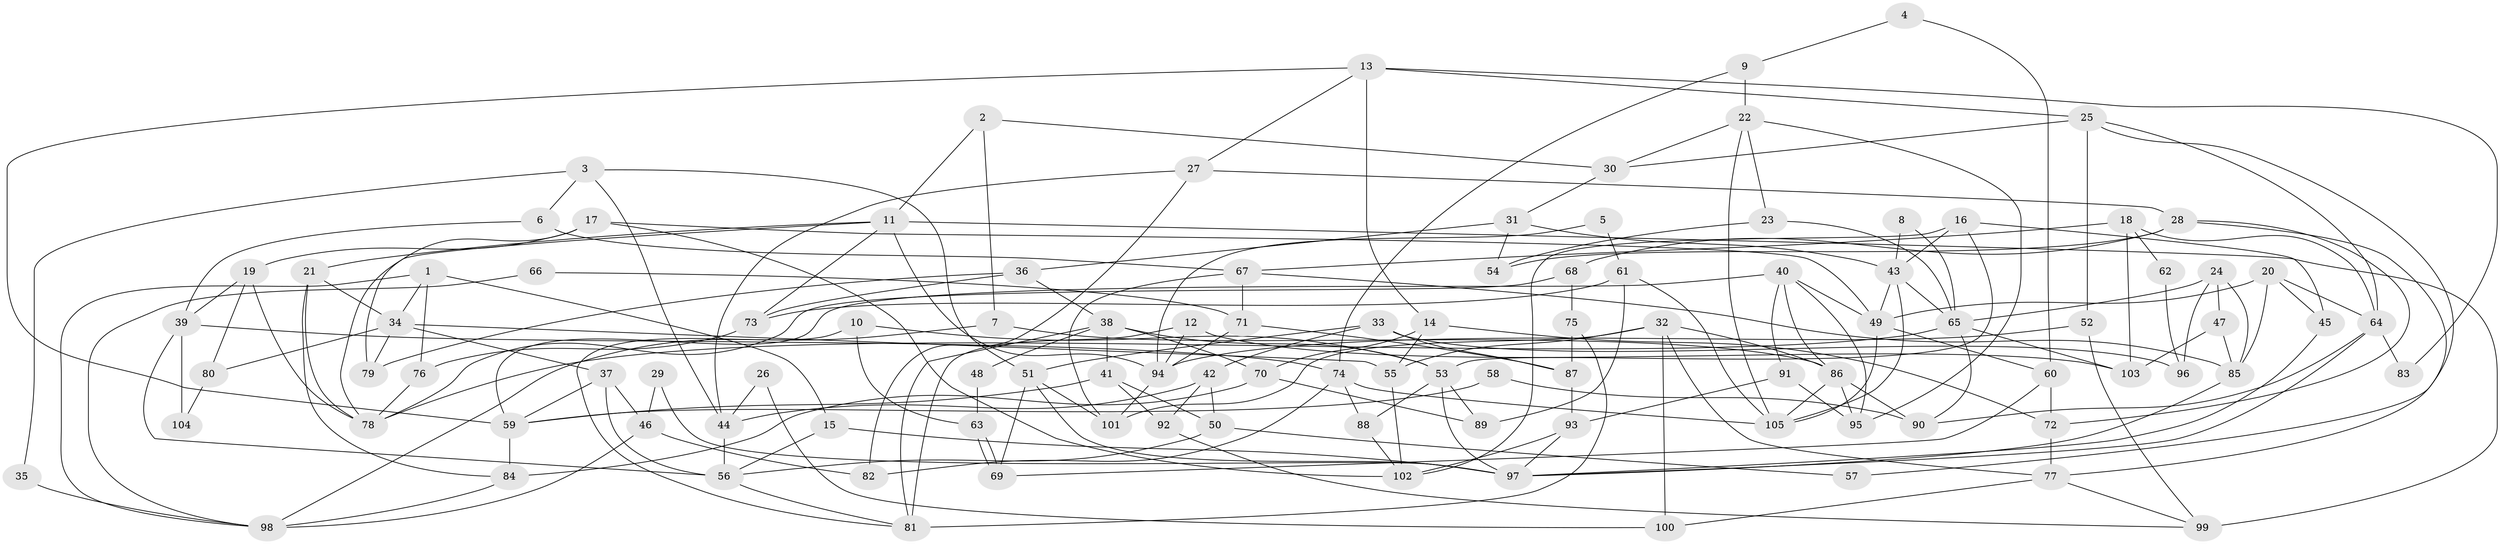 // coarse degree distribution, {12: 0.023809523809523808, 6: 0.07142857142857142, 10: 0.14285714285714285, 5: 0.14285714285714285, 8: 0.07142857142857142, 13: 0.023809523809523808, 4: 0.19047619047619047, 7: 0.07142857142857142, 9: 0.07142857142857142, 11: 0.023809523809523808, 2: 0.07142857142857142, 3: 0.09523809523809523}
// Generated by graph-tools (version 1.1) at 2025/18/03/04/25 18:18:58]
// undirected, 105 vertices, 210 edges
graph export_dot {
graph [start="1"]
  node [color=gray90,style=filled];
  1;
  2;
  3;
  4;
  5;
  6;
  7;
  8;
  9;
  10;
  11;
  12;
  13;
  14;
  15;
  16;
  17;
  18;
  19;
  20;
  21;
  22;
  23;
  24;
  25;
  26;
  27;
  28;
  29;
  30;
  31;
  32;
  33;
  34;
  35;
  36;
  37;
  38;
  39;
  40;
  41;
  42;
  43;
  44;
  45;
  46;
  47;
  48;
  49;
  50;
  51;
  52;
  53;
  54;
  55;
  56;
  57;
  58;
  59;
  60;
  61;
  62;
  63;
  64;
  65;
  66;
  67;
  68;
  69;
  70;
  71;
  72;
  73;
  74;
  75;
  76;
  77;
  78;
  79;
  80;
  81;
  82;
  83;
  84;
  85;
  86;
  87;
  88;
  89;
  90;
  91;
  92;
  93;
  94;
  95;
  96;
  97;
  98;
  99;
  100;
  101;
  102;
  103;
  104;
  105;
  1 -- 34;
  1 -- 15;
  1 -- 76;
  1 -- 98;
  2 -- 11;
  2 -- 30;
  2 -- 7;
  3 -- 51;
  3 -- 6;
  3 -- 35;
  3 -- 44;
  4 -- 9;
  4 -- 60;
  5 -- 94;
  5 -- 61;
  6 -- 67;
  6 -- 39;
  7 -- 86;
  7 -- 98;
  8 -- 43;
  8 -- 65;
  9 -- 22;
  9 -- 74;
  10 -- 81;
  10 -- 53;
  10 -- 63;
  11 -- 94;
  11 -- 78;
  11 -- 21;
  11 -- 73;
  11 -- 99;
  12 -- 81;
  12 -- 94;
  12 -- 103;
  13 -- 59;
  13 -- 14;
  13 -- 25;
  13 -- 27;
  13 -- 83;
  14 -- 72;
  14 -- 55;
  14 -- 70;
  15 -- 56;
  15 -- 97;
  16 -- 53;
  16 -- 102;
  16 -- 43;
  16 -- 45;
  17 -- 49;
  17 -- 79;
  17 -- 19;
  17 -- 102;
  18 -- 103;
  18 -- 67;
  18 -- 62;
  18 -- 64;
  19 -- 39;
  19 -- 78;
  19 -- 80;
  20 -- 85;
  20 -- 49;
  20 -- 45;
  20 -- 64;
  21 -- 78;
  21 -- 34;
  21 -- 84;
  22 -- 105;
  22 -- 30;
  22 -- 23;
  22 -- 95;
  23 -- 65;
  23 -- 54;
  24 -- 47;
  24 -- 65;
  24 -- 85;
  24 -- 96;
  25 -- 64;
  25 -- 30;
  25 -- 52;
  25 -- 57;
  26 -- 44;
  26 -- 100;
  27 -- 44;
  27 -- 28;
  27 -- 82;
  28 -- 54;
  28 -- 68;
  28 -- 72;
  28 -- 77;
  29 -- 46;
  29 -- 97;
  30 -- 31;
  31 -- 36;
  31 -- 43;
  31 -- 54;
  32 -- 86;
  32 -- 55;
  32 -- 77;
  32 -- 100;
  32 -- 101;
  33 -- 42;
  33 -- 51;
  33 -- 87;
  33 -- 96;
  34 -- 37;
  34 -- 55;
  34 -- 79;
  34 -- 80;
  35 -- 98;
  36 -- 73;
  36 -- 38;
  36 -- 79;
  37 -- 56;
  37 -- 59;
  37 -- 46;
  38 -- 70;
  38 -- 53;
  38 -- 41;
  38 -- 48;
  38 -- 81;
  39 -- 74;
  39 -- 56;
  39 -- 104;
  40 -- 49;
  40 -- 95;
  40 -- 59;
  40 -- 86;
  40 -- 91;
  41 -- 59;
  41 -- 50;
  41 -- 92;
  42 -- 44;
  42 -- 92;
  42 -- 50;
  43 -- 65;
  43 -- 49;
  43 -- 105;
  44 -- 56;
  45 -- 97;
  46 -- 98;
  46 -- 82;
  47 -- 85;
  47 -- 103;
  48 -- 63;
  49 -- 60;
  49 -- 105;
  50 -- 56;
  50 -- 57;
  51 -- 97;
  51 -- 101;
  51 -- 69;
  52 -- 99;
  52 -- 94;
  53 -- 97;
  53 -- 88;
  53 -- 89;
  55 -- 102;
  56 -- 81;
  58 -- 90;
  58 -- 59;
  59 -- 84;
  60 -- 72;
  60 -- 69;
  61 -- 89;
  61 -- 105;
  61 -- 73;
  62 -- 96;
  63 -- 69;
  63 -- 69;
  64 -- 83;
  64 -- 90;
  64 -- 97;
  65 -- 90;
  65 -- 78;
  65 -- 103;
  66 -- 71;
  66 -- 98;
  67 -- 85;
  67 -- 71;
  67 -- 101;
  68 -- 78;
  68 -- 75;
  70 -- 84;
  70 -- 89;
  71 -- 87;
  71 -- 94;
  72 -- 77;
  73 -- 76;
  74 -- 82;
  74 -- 105;
  74 -- 88;
  75 -- 87;
  75 -- 81;
  76 -- 78;
  77 -- 99;
  77 -- 100;
  80 -- 104;
  84 -- 98;
  85 -- 97;
  86 -- 105;
  86 -- 90;
  86 -- 95;
  87 -- 93;
  88 -- 102;
  91 -- 95;
  91 -- 93;
  92 -- 99;
  93 -- 97;
  93 -- 102;
  94 -- 101;
}
